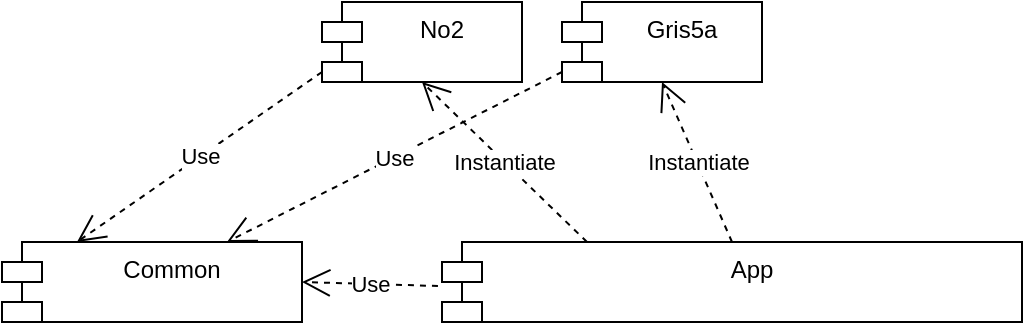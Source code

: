 <mxfile type="device" version="12.9.3" pages="2"><diagram id="ildFfQxd1v_8zJbJ2tuJ" name="Components Plugin"><mxGraphModel grid="1" dx="931" dy="601" gridSize="10" guides="1" tooltips="1" connect="1" arrows="1" fold="1" page="1" pageScale="1" pageWidth="850" pageHeight="1100" math="0" shadow="0"><root><mxCell id="0"/><mxCell id="1" parent="0"/><mxCell id="9cDp4d1wGbJ3KZ0ohuDJ-1" value="App" parent="1" style="shape=module;align=left;spacingLeft=20;align=center;verticalAlign=top;" vertex="1"><mxGeometry as="geometry" y="220" x="230" height="40" width="290"/></mxCell><mxCell id="9cDp4d1wGbJ3KZ0ohuDJ-2" value="No2" parent="1" style="shape=module;align=left;spacingLeft=20;align=center;verticalAlign=top;" vertex="1"><mxGeometry as="geometry" y="100" x="170" height="40" width="100"/></mxCell><mxCell id="9cDp4d1wGbJ3KZ0ohuDJ-3" value="Gris5a" parent="1" style="shape=module;align=left;spacingLeft=20;align=center;verticalAlign=top;" vertex="1"><mxGeometry as="geometry" y="100" x="290" height="40" width="100"/></mxCell><mxCell id="9cDp4d1wGbJ3KZ0ohuDJ-4" value="Common" parent="1" style="shape=module;align=left;spacingLeft=20;align=center;verticalAlign=top;" vertex="1"><mxGeometry as="geometry" y="220" x="10" height="40" width="150"/></mxCell><mxCell id="9cDp4d1wGbJ3KZ0ohuDJ-5" value="Use" parent="1" style="endArrow=open;endSize=12;dashed=1;html=1;exitX=0;exitY=0;exitDx=0;exitDy=35;entryX=0.75;entryY=0;entryDx=0;entryDy=0;exitPerimeter=0;" target="9cDp4d1wGbJ3KZ0ohuDJ-4" edge="1" source="9cDp4d1wGbJ3KZ0ohuDJ-3"><mxGeometry as="geometry" width="160" relative="1"><mxPoint as="sourcePoint" y="80" x="120"/><mxPoint as="targetPoint" y="10" x="217"/></mxGeometry></mxCell><mxCell id="9cDp4d1wGbJ3KZ0ohuDJ-6" value="Use" parent="1" style="endArrow=open;endSize=12;dashed=1;html=1;exitX=0;exitY=0;exitDx=0;exitDy=35;entryX=0.25;entryY=0;entryDx=0;entryDy=0;exitPerimeter=0;" target="9cDp4d1wGbJ3KZ0ohuDJ-4" edge="1" source="9cDp4d1wGbJ3KZ0ohuDJ-2"><mxGeometry as="geometry" width="160" relative="1"><mxPoint as="sourcePoint" y="60" x="-10"/><mxPoint as="targetPoint" y="60" x="150"/></mxGeometry></mxCell><mxCell id="9cDp4d1wGbJ3KZ0ohuDJ-7" value="Use" parent="1" style="endArrow=open;endSize=12;dashed=1;html=1;exitX=-0.007;exitY=0.55;exitDx=0;exitDy=0;entryX=1;entryY=0.5;entryDx=0;entryDy=0;exitPerimeter=0;" target="9cDp4d1wGbJ3KZ0ohuDJ-4" edge="1" source="9cDp4d1wGbJ3KZ0ohuDJ-1"><mxGeometry as="geometry" width="160" relative="1"><mxPoint as="sourcePoint" y="220" x="322.5"/><mxPoint as="targetPoint" y="80" x="280"/></mxGeometry></mxCell><mxCell id="9cDp4d1wGbJ3KZ0ohuDJ-8" value="Instantiate" parent="1" style="endArrow=open;endSize=12;dashed=1;html=1;exitX=0.25;exitY=0;exitDx=0;exitDy=0;entryX=0.5;entryY=1;entryDx=0;entryDy=0;" target="9cDp4d1wGbJ3KZ0ohuDJ-2" edge="1" source="9cDp4d1wGbJ3KZ0ohuDJ-1"><mxGeometry as="geometry" width="160" relative="1"><mxPoint as="sourcePoint" y="220" x="447.5"/><mxPoint as="targetPoint" y="80" x="280"/></mxGeometry></mxCell><mxCell id="9cDp4d1wGbJ3KZ0ohuDJ-11" value="Instantiate" parent="1" style="endArrow=open;endSize=12;dashed=1;html=1;entryX=0.5;entryY=1;entryDx=0;entryDy=0;exitX=0.5;exitY=0;exitDx=0;exitDy=0;" target="9cDp4d1wGbJ3KZ0ohuDJ-3" edge="1" source="9cDp4d1wGbJ3KZ0ohuDJ-1"><mxGeometry as="geometry" width="160" relative="1"><mxPoint as="sourcePoint" y="360" x="320"/><mxPoint as="targetPoint" y="360" x="480"/></mxGeometry></mxCell></root></mxGraphModel></diagram><diagram id="SfbofY1DlZdm5MLxmJ1e" name="Creation"><mxGraphModel grid="1" dx="931" dy="601" gridSize="10" guides="1" tooltips="1" connect="1" arrows="1" fold="1" page="1" pageScale="1" pageWidth="850" pageHeight="1100" math="0" shadow="0"><root><mxCell id="siJ6bmzbWSSOBEjVGXSr-0"/><mxCell id="siJ6bmzbWSSOBEjVGXSr-1" parent="siJ6bmzbWSSOBEjVGXSr-0"/><mxCell id="siJ6bmzbWSSOBEjVGXSr-4" value=":PluginFactory" parent="siJ6bmzbWSSOBEjVGXSr-1" style="shape=umlLifeline;perimeter=lifelinePerimeter;whiteSpace=wrap;html=1;container=1;collapsible=0;recursiveResize=0;outlineConnect=0;" vertex="1"><mxGeometry as="geometry" y="190" x="190" height="690" width="100"/></mxCell><mxCell id="siJ6bmzbWSSOBEjVGXSr-8" value="" parent="siJ6bmzbWSSOBEjVGXSr-4" style="html=1;points=[];perimeter=orthogonalPerimeter;" vertex="1"><mxGeometry as="geometry" y="70" x="45" height="440" width="10"/></mxCell><mxCell id="siJ6bmzbWSSOBEjVGXSr-7" value="&lt;span style=&quot;display: inline ; float: none ; background-color: rgb(248 , 249 , 250) ; color: rgb(0 , 0 , 0) ; font-family: &amp;#34;helvetica&amp;#34; ; font-size: 12px ; font-style: normal ; font-variant: normal ; font-weight: normal ; letter-spacing: normal ; line-height: 1.2 ; overflow-wrap: normal ; text-align: center ; text-decoration: none ; text-indent: 0px ; text-transform: none ; white-space: normal ; word-spacing: 0px&quot;&gt;no2:IPluginBuilder&lt;/span&gt;" parent="siJ6bmzbWSSOBEjVGXSr-1" style="shape=umlLifeline;perimeter=lifelinePerimeter;whiteSpace=wrap;html=1;container=1;collapsible=0;recursiveResize=0;outlineConnect=0;" vertex="1"><mxGeometry as="geometry" y="190" x="450" height="690" width="110"/></mxCell><mxCell id="dEzyBPGqCyZJheKoVANA-1" value="" parent="siJ6bmzbWSSOBEjVGXSr-7" style="html=1;points=[];perimeter=orthogonalPerimeter;" vertex="1"><mxGeometry as="geometry" y="150" x="50" height="360" width="10"/></mxCell><mxCell id="siJ6bmzbWSSOBEjVGXSr-6" value="gris5:IPluginBuilder" parent="siJ6bmzbWSSOBEjVGXSr-1" style="html=1;points=[];perimeter=orthogonalPerimeter;shape=umlLifeline;participant=label;fontFamily=Helvetica;fontSize=12;fontColor=#000000;align=center;strokeColor=#000000;fillColor=#ffffff;recursiveResize=0;container=1;collapsible=0;" vertex="1"><mxGeometry as="geometry" y="190" x="325" height="690" width="115"/></mxCell><mxCell id="siJ6bmzbWSSOBEjVGXSr-17" value="" parent="siJ6bmzbWSSOBEjVGXSr-6" style="html=1;points=[];perimeter=orthogonalPerimeter;" vertex="1"><mxGeometry as="geometry" y="110" x="52.5" height="260" width="10"/></mxCell><mxCell id="CYWuHaFtAKKKEXTkCFWq-1" value="create view models" parent="siJ6bmzbWSSOBEjVGXSr-6" style="edgeStyle=orthogonalEdgeStyle;html=1;align=left;spacingLeft=2;endArrow=block;rounded=0;entryX=1;entryY=0;exitX=0.55;exitY=0.29;exitDx=0;exitDy=0;exitPerimeter=0;" target="CYWuHaFtAKKKEXTkCFWq-0" edge="1" source="siJ6bmzbWSSOBEjVGXSr-6"><mxGeometry as="geometry" relative="1"><mxPoint as="sourcePoint" y="200" x="73"/><Array as="points"><mxPoint y="200" x="93"/><mxPoint y="220" x="93"/></Array></mxGeometry></mxCell><mxCell id="CYWuHaFtAKKKEXTkCFWq-0" value="" parent="siJ6bmzbWSSOBEjVGXSr-6" style="html=1;points=[];perimeter=orthogonalPerimeter;" vertex="1"><mxGeometry as="geometry" y="220" x="62.5" height="20" width="10"/></mxCell><mxCell id="CYWuHaFtAKKKEXTkCFWq-5" value="" parent="siJ6bmzbWSSOBEjVGXSr-6" style="html=1;points=[];perimeter=orthogonalPerimeter;" vertex="1"><mxGeometry as="geometry" y="340" x="62.5" height="20" width="10"/></mxCell><mxCell id="CYWuHaFtAKKKEXTkCFWq-6" value="create template" parent="siJ6bmzbWSSOBEjVGXSr-6" style="edgeStyle=orthogonalEdgeStyle;html=1;align=left;spacingLeft=2;endArrow=block;rounded=0;entryX=1;entryY=0;exitX=0.553;exitY=0.468;exitDx=0;exitDy=0;exitPerimeter=0;" target="CYWuHaFtAKKKEXTkCFWq-5" edge="1" source="siJ6bmzbWSSOBEjVGXSr-6"><mxGeometry as="geometry" relative="1"><mxPoint as="sourcePoint" y="325" x="90"/><Array as="points"><mxPoint y="325" x="64"/><mxPoint y="325" x="95"/><mxPoint y="340" x="95"/></Array></mxGeometry></mxCell><mxCell id="siJ6bmzbWSSOBEjVGXSr-3" value=":App.xaml" parent="siJ6bmzbWSSOBEjVGXSr-1" style="shape=umlLifeline;perimeter=lifelinePerimeter;whiteSpace=wrap;html=1;container=1;collapsible=0;recursiveResize=0;outlineConnect=0;" vertex="1"><mxGeometry as="geometry" y="190" x="10" height="690" width="110"/></mxCell><mxCell id="dEzyBPGqCyZJheKoVANA-11" value="" parent="siJ6bmzbWSSOBEjVGXSr-3" style="html=1;points=[];perimeter=orthogonalPerimeter;" vertex="1"><mxGeometry as="geometry" y="60" x="50" height="590" width="10"/></mxCell><mxCell id="CYWuHaFtAKKKEXTkCFWq-17" value="create([gris5aPlugin, no2Plugin])" parent="siJ6bmzbWSSOBEjVGXSr-3" style="html=1;verticalAlign=bottom;endArrow=block;entryX=-0.013;entryY=-0.018;entryDx=0;entryDy=0;entryPerimeter=0;" target="CYWuHaFtAKKKEXTkCFWq-16" edge="1"><mxGeometry as="geometry" width="80" relative="1"><mxPoint as="sourcePoint" y="470" x="60"/><mxPoint as="targetPoint" y="470" x="600"/></mxGeometry></mxCell><mxCell id="CYWuHaFtAKKKEXTkCFWq-25" value="DataContext = mainVM" parent="siJ6bmzbWSSOBEjVGXSr-3" style="html=1;verticalAlign=bottom;endArrow=block;entryX=-0.12;entryY=0.275;entryDx=0;entryDy=0;entryPerimeter=0;" target="CYWuHaFtAKKKEXTkCFWq-20" edge="1"><mxGeometry as="geometry" width="80" relative="1"><mxPoint as="sourcePoint" y="550" x="60"/><mxPoint as="targetPoint" y="540" x="140"/></mxGeometry></mxCell><mxCell id="CYWuHaFtAKKKEXTkCFWq-29" value="Show()" parent="siJ6bmzbWSSOBEjVGXSr-3" style="html=1;verticalAlign=bottom;endArrow=block;entryX=-0.013;entryY=0.898;entryDx=0;entryDy=0;entryPerimeter=0;" target="CYWuHaFtAKKKEXTkCFWq-20" edge="1"><mxGeometry as="geometry" width="80" relative="1"><mxPoint as="sourcePoint" y="620" x="60"/><mxPoint as="targetPoint" y="620" x="140"/></mxGeometry></mxCell><mxCell id="siJ6bmzbWSSOBEjVGXSr-5" value="The plugins are loaded at startup of the application." parent="siJ6bmzbWSSOBEjVGXSr-1" style="shape=note;whiteSpace=wrap;html=1;size=14;verticalAlign=top;align=left;spacingTop=-6;" vertex="1"><mxGeometry as="geometry" y="30" x="30" height="70" width="360"/></mxCell><mxCell id="siJ6bmzbWSSOBEjVGXSr-11" value="create" parent="siJ6bmzbWSSOBEjVGXSr-1" style="html=1;verticalAlign=bottom;endArrow=block;" edge="1"><mxGeometry as="geometry" width="80" relative="1"><mxPoint as="sourcePoint" y="260" x="70"/><mxPoint as="targetPoint" y="260" x="240"/></mxGeometry></mxCell><mxCell id="siJ6bmzbWSSOBEjVGXSr-12" value="CreatePluginBuilder(&quot;gris5a&quot;)" parent="siJ6bmzbWSSOBEjVGXSr-1" style="html=1;verticalAlign=bottom;endArrow=block;exitX=0.9;exitY=0.067;exitDx=0;exitDy=0;exitPerimeter=0;" edge="1" source="dEzyBPGqCyZJheKoVANA-11"><mxGeometry as="geometry" width="80" relative="1"><mxPoint as="sourcePoint" y="300" x="70"/><mxPoint as="targetPoint" y="290" x="239"/></mxGeometry></mxCell><mxCell id="dEzyBPGqCyZJheKoVANA-7" value="BuildPluginPhantom()" parent="siJ6bmzbWSSOBEjVGXSr-1" style="html=1;verticalAlign=bottom;endArrow=block;entryX=0.043;entryY=0.31;entryDx=0;entryDy=0;entryPerimeter=0;" target="siJ6bmzbWSSOBEjVGXSr-17" edge="1"><mxGeometry as="geometry" width="80" relative="1"><mxPoint as="sourcePoint" y="381" x="63"/><mxPoint as="targetPoint" y="381" x="374"/></mxGeometry></mxCell><mxCell id="siJ6bmzbWSSOBEjVGXSr-16" value="create" parent="siJ6bmzbWSSOBEjVGXSr-1" style="html=1;verticalAlign=bottom;endArrow=block;entryX=0.494;entryY=0.157;entryDx=0;entryDy=0;entryPerimeter=0;" target="siJ6bmzbWSSOBEjVGXSr-6" edge="1"><mxGeometry as="geometry" width="80" relative="1"><mxPoint as="sourcePoint" y="298" x="243"/><mxPoint as="targetPoint" y="290" x="375"/></mxGeometry></mxCell><mxCell id="siJ6bmzbWSSOBEjVGXSr-18" value="&lt;span style=&quot;display: inline ; float: none ; background-color: rgb(255 , 255 , 255) ; color: rgb(0 , 0 , 0) ; font-family: &amp;#34;helvetica&amp;#34; ; font-size: 11px ; font-style: normal ; font-variant: normal ; font-weight: normal ; letter-spacing: normal ; line-height: 1.2 ; overflow-wrap: normal ; text-align: center ; text-decoration: none ; text-indent: 0px ; text-transform: none ; white-space: nowrap ; word-spacing: 0px&quot;&gt;&lt;span style=&quot;display: inline ; float: none ; background-color: rgb(255 , 255 , 255) ; color: rgb(0 , 0 , 0) ; font-family: &amp;#34;helvetica&amp;#34; ; font-size: 11px ; font-style: normal ; font-variant: normal ; font-weight: normal ; letter-spacing: normal ; line-height: 1.2 ; overflow-wrap: normal ; text-align: center ; text-decoration: none ; text-indent: 0px ; text-transform: none ; white-space: nowrap ; word-spacing: 0px&quot;&gt;CreatePluginBuilder&lt;/span&gt;&quot;No2&quot;)&lt;/span&gt;" parent="siJ6bmzbWSSOBEjVGXSr-1" style="html=1;verticalAlign=bottom;endArrow=block;entryX=0.16;entryY=0.145;entryDx=0;entryDy=0;entryPerimeter=0;" target="siJ6bmzbWSSOBEjVGXSr-8" edge="1"><mxGeometry as="geometry" width="80" relative="1"><mxPoint as="sourcePoint" y="324" x="70"/><mxPoint as="targetPoint" y="360" x="150"/></mxGeometry></mxCell><mxCell id="dEzyBPGqCyZJheKoVANA-0" value="create" parent="siJ6bmzbWSSOBEjVGXSr-1" style="html=1;verticalAlign=bottom;endArrow=block;" edge="1"><mxGeometry as="geometry" width="80" relative="1"><mxPoint as="sourcePoint" y="340" x="245"/><mxPoint as="targetPoint" y="340" x="500"/></mxGeometry></mxCell><mxCell id="dEzyBPGqCyZJheKoVANA-19" value="BuildPhantomTemplate()" parent="siJ6bmzbWSSOBEjVGXSr-1" style="html=1;verticalAlign=bottom;endArrow=block;" edge="1"><mxGeometry as="geometry" width="80" relative="1"><mxPoint as="sourcePoint" y="460" x="70"/><mxPoint as="targetPoint" y="460" x="380.5"/></mxGeometry></mxCell><mxCell id="dEzyBPGqCyZJheKoVANA-21" value="gris5aPlugin" parent="siJ6bmzbWSSOBEjVGXSr-1" style="html=1;verticalAlign=bottom;endArrow=open;dashed=1;endSize=8;" edge="1"><mxGeometry as="geometry" relative="1"><mxPoint as="sourcePoint" y="430" x="379.5"/><mxPoint as="targetPoint" y="430" x="70"/></mxGeometry></mxCell><mxCell id="dEzyBPGqCyZJheKoVANA-22" value="BuildControlTemplate()" parent="siJ6bmzbWSSOBEjVGXSr-1" style="html=1;verticalAlign=bottom;endArrow=block;" edge="1"><mxGeometry as="geometry" width="80" relative="1"><mxPoint as="sourcePoint" y="510" x="70"/><mxPoint as="targetPoint" y="510" x="377.5"/></mxGeometry></mxCell><mxCell id="CYWuHaFtAKKKEXTkCFWq-3" value="" parent="siJ6bmzbWSSOBEjVGXSr-1" style="html=1;points=[];perimeter=orthogonalPerimeter;" vertex="1"><mxGeometry as="geometry" y="480" x="388" height="20" width="10"/></mxCell><mxCell id="CYWuHaFtAKKKEXTkCFWq-4" value="create template&lt;br&gt;" parent="siJ6bmzbWSSOBEjVGXSr-1" style="edgeStyle=orthogonalEdgeStyle;html=1;align=left;spacingLeft=2;endArrow=block;rounded=0;entryX=1;entryY=0;" target="CYWuHaFtAKKKEXTkCFWq-3" edge="1" source="siJ6bmzbWSSOBEjVGXSr-17"><mxGeometry as="geometry" relative="1"><mxPoint as="sourcePoint" y="460" x="390"/><Array as="points"><mxPoint y="460" x="418"/><mxPoint y="480" x="418"/></Array></mxGeometry></mxCell><mxCell id="CYWuHaFtAKKKEXTkCFWq-7" value=":MainViewModel" parent="siJ6bmzbWSSOBEjVGXSr-1" style="shape=umlLifeline;perimeter=lifelinePerimeter;whiteSpace=wrap;html=1;container=1;collapsible=0;recursiveResize=0;outlineConnect=0;" vertex="1"><mxGeometry as="geometry" y="190" x="580" height="690" width="100"/></mxCell><mxCell id="CYWuHaFtAKKKEXTkCFWq-16" value="" parent="CYWuHaFtAKKKEXTkCFWq-7" style="html=1;points=[];perimeter=orthogonalPerimeter;" vertex="1"><mxGeometry as="geometry" y="470" x="45" height="40" width="10"/></mxCell><mxCell id="CYWuHaFtAKKKEXTkCFWq-12" value="BuildControlTemplate()" parent="siJ6bmzbWSSOBEjVGXSr-1" style="html=1;verticalAlign=bottom;endArrow=block;exitX=1.1;exitY=0.654;exitDx=0;exitDy=0;exitPerimeter=0;" edge="1" source="dEzyBPGqCyZJheKoVANA-11"><mxGeometry as="geometry" width="80" relative="1"><mxPoint as="sourcePoint" y="699" x="64"/><mxPoint as="targetPoint" y="636" x="500"/></mxGeometry></mxCell><mxCell id="CYWuHaFtAKKKEXTkCFWq-13" value="BuildPhantomTemplate()" parent="siJ6bmzbWSSOBEjVGXSr-1" style="html=1;verticalAlign=bottom;endArrow=block;" edge="1"><mxGeometry as="geometry" width="80" relative="1"><mxPoint as="sourcePoint" y="610" x="70"/><mxPoint as="targetPoint" y="610" x="500"/></mxGeometry></mxCell><mxCell id="CYWuHaFtAKKKEXTkCFWq-14" value="no2Plugin" parent="siJ6bmzbWSSOBEjVGXSr-1" style="html=1;verticalAlign=bottom;endArrow=open;dashed=1;endSize=8;entryX=0.82;entryY=0.573;entryDx=0;entryDy=0;entryPerimeter=0;" target="dEzyBPGqCyZJheKoVANA-11" edge="1"><mxGeometry as="geometry" relative="1"><mxPoint as="sourcePoint" y="588" x="500"/><mxPoint as="targetPoint" y="619" x="67"/></mxGeometry></mxCell><mxCell id="CYWuHaFtAKKKEXTkCFWq-15" value="BuildPluginPhantom()" parent="siJ6bmzbWSSOBEjVGXSr-1" style="html=1;verticalAlign=bottom;endArrow=block;" edge="1"><mxGeometry as="geometry" width="80" relative="1"><mxPoint as="sourcePoint" y="570" x="70"/><mxPoint as="targetPoint" y="570" x="500"/></mxGeometry></mxCell><mxCell id="CYWuHaFtAKKKEXTkCFWq-18" value=":MainWindow" parent="siJ6bmzbWSSOBEjVGXSr-1" style="shape=umlLifeline;perimeter=lifelinePerimeter;whiteSpace=wrap;html=1;container=1;collapsible=0;recursiveResize=0;outlineConnect=0;" vertex="1"><mxGeometry as="geometry" y="190" x="700" height="690" width="100"/></mxCell><mxCell id="CYWuHaFtAKKKEXTkCFWq-20" value="" parent="CYWuHaFtAKKKEXTkCFWq-18" style="html=1;points=[];perimeter=orthogonalPerimeter;" vertex="1"><mxGeometry as="geometry" y="520" x="45" height="110" width="10"/></mxCell><mxCell id="CYWuHaFtAKKKEXTkCFWq-19" value="create" parent="siJ6bmzbWSSOBEjVGXSr-1" style="html=1;verticalAlign=bottom;endArrow=block;" edge="1"><mxGeometry as="geometry" width="80" relative="1"><mxPoint as="sourcePoint" y="716" x="70"/><mxPoint as="targetPoint" y="718" x="747"/></mxGeometry></mxCell><mxCell id="CYWuHaFtAKKKEXTkCFWq-28" value="Resouces.Add([dataTemplate]]" parent="siJ6bmzbWSSOBEjVGXSr-1" style="html=1;verticalAlign=bottom;endArrow=block;entryX=-0.013;entryY=0.582;entryDx=0;entryDy=0;entryPerimeter=0;" target="CYWuHaFtAKKKEXTkCFWq-20" edge="1"><mxGeometry as="geometry" width="80" relative="1"><mxPoint as="sourcePoint" y="775" x="70"/><mxPoint as="targetPoint" y="776" x="740"/></mxGeometry></mxCell></root></mxGraphModel></diagram></mxfile>